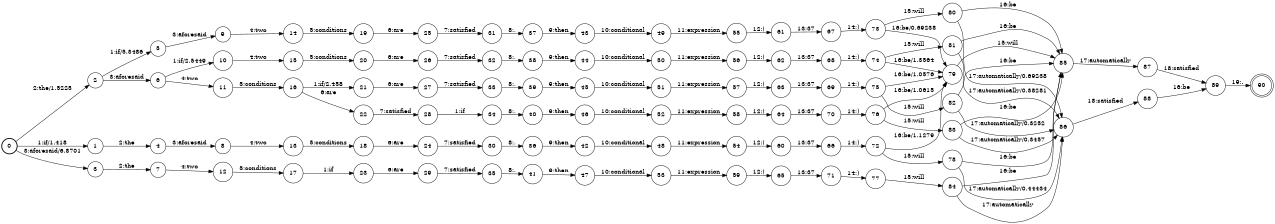 digraph FST {
rankdir = LR;
size = "8.5,11";
label = "";
center = 1;
orientation = Portrait;
ranksep = "0.4";
nodesep = "0.25";
0 [label = "0", shape = circle, style = bold, fontsize = 14]
	0 -> 1 [label = "1:if/1.418", fontsize = 14];
	0 -> 2 [label = "2:the/1.5225", fontsize = 14];
	0 -> 3 [label = "3:aforesaid/6.8701", fontsize = 14];
1 [label = "1", shape = circle, style = solid, fontsize = 14]
	1 -> 4 [label = "2:the", fontsize = 14];
2 [label = "2", shape = circle, style = solid, fontsize = 14]
	2 -> 5 [label = "1:if/5.3486", fontsize = 14];
	2 -> 6 [label = "3:aforesaid", fontsize = 14];
3 [label = "3", shape = circle, style = solid, fontsize = 14]
	3 -> 7 [label = "2:the", fontsize = 14];
4 [label = "4", shape = circle, style = solid, fontsize = 14]
	4 -> 8 [label = "3:aforesaid", fontsize = 14];
5 [label = "5", shape = circle, style = solid, fontsize = 14]
	5 -> 9 [label = "3:aforesaid", fontsize = 14];
6 [label = "6", shape = circle, style = solid, fontsize = 14]
	6 -> 10 [label = "1:if/2.5449", fontsize = 14];
	6 -> 11 [label = "4:two", fontsize = 14];
7 [label = "7", shape = circle, style = solid, fontsize = 14]
	7 -> 12 [label = "4:two", fontsize = 14];
8 [label = "8", shape = circle, style = solid, fontsize = 14]
	8 -> 13 [label = "4:two", fontsize = 14];
9 [label = "9", shape = circle, style = solid, fontsize = 14]
	9 -> 14 [label = "4:two", fontsize = 14];
10 [label = "10", shape = circle, style = solid, fontsize = 14]
	10 -> 15 [label = "4:two", fontsize = 14];
11 [label = "11", shape = circle, style = solid, fontsize = 14]
	11 -> 16 [label = "5:conditions", fontsize = 14];
12 [label = "12", shape = circle, style = solid, fontsize = 14]
	12 -> 17 [label = "5:conditions", fontsize = 14];
13 [label = "13", shape = circle, style = solid, fontsize = 14]
	13 -> 18 [label = "5:conditions", fontsize = 14];
14 [label = "14", shape = circle, style = solid, fontsize = 14]
	14 -> 19 [label = "5:conditions", fontsize = 14];
15 [label = "15", shape = circle, style = solid, fontsize = 14]
	15 -> 20 [label = "5:conditions", fontsize = 14];
16 [label = "16", shape = circle, style = solid, fontsize = 14]
	16 -> 21 [label = "1:if/2.458", fontsize = 14];
	16 -> 22 [label = "6:are", fontsize = 14];
17 [label = "17", shape = circle, style = solid, fontsize = 14]
	17 -> 23 [label = "1:if", fontsize = 14];
18 [label = "18", shape = circle, style = solid, fontsize = 14]
	18 -> 24 [label = "6:are", fontsize = 14];
19 [label = "19", shape = circle, style = solid, fontsize = 14]
	19 -> 25 [label = "6:are", fontsize = 14];
20 [label = "20", shape = circle, style = solid, fontsize = 14]
	20 -> 26 [label = "6:are", fontsize = 14];
21 [label = "21", shape = circle, style = solid, fontsize = 14]
	21 -> 27 [label = "6:are", fontsize = 14];
22 [label = "22", shape = circle, style = solid, fontsize = 14]
	22 -> 28 [label = "7:satisfied", fontsize = 14];
23 [label = "23", shape = circle, style = solid, fontsize = 14]
	23 -> 29 [label = "6:are", fontsize = 14];
24 [label = "24", shape = circle, style = solid, fontsize = 14]
	24 -> 30 [label = "7:satisfied", fontsize = 14];
25 [label = "25", shape = circle, style = solid, fontsize = 14]
	25 -> 31 [label = "7:satisfied", fontsize = 14];
26 [label = "26", shape = circle, style = solid, fontsize = 14]
	26 -> 32 [label = "7:satisfied", fontsize = 14];
27 [label = "27", shape = circle, style = solid, fontsize = 14]
	27 -> 33 [label = "7:satisfied", fontsize = 14];
28 [label = "28", shape = circle, style = solid, fontsize = 14]
	28 -> 34 [label = "1:if", fontsize = 14];
29 [label = "29", shape = circle, style = solid, fontsize = 14]
	29 -> 35 [label = "7:satisfied", fontsize = 14];
30 [label = "30", shape = circle, style = solid, fontsize = 14]
	30 -> 36 [label = "8:,", fontsize = 14];
31 [label = "31", shape = circle, style = solid, fontsize = 14]
	31 -> 37 [label = "8:,", fontsize = 14];
32 [label = "32", shape = circle, style = solid, fontsize = 14]
	32 -> 38 [label = "8:,", fontsize = 14];
33 [label = "33", shape = circle, style = solid, fontsize = 14]
	33 -> 39 [label = "8:,", fontsize = 14];
34 [label = "34", shape = circle, style = solid, fontsize = 14]
	34 -> 40 [label = "8:,", fontsize = 14];
35 [label = "35", shape = circle, style = solid, fontsize = 14]
	35 -> 41 [label = "8:,", fontsize = 14];
36 [label = "36", shape = circle, style = solid, fontsize = 14]
	36 -> 42 [label = "9:then", fontsize = 14];
37 [label = "37", shape = circle, style = solid, fontsize = 14]
	37 -> 43 [label = "9:then", fontsize = 14];
38 [label = "38", shape = circle, style = solid, fontsize = 14]
	38 -> 44 [label = "9:then", fontsize = 14];
39 [label = "39", shape = circle, style = solid, fontsize = 14]
	39 -> 45 [label = "9:then", fontsize = 14];
40 [label = "40", shape = circle, style = solid, fontsize = 14]
	40 -> 46 [label = "9:then", fontsize = 14];
41 [label = "41", shape = circle, style = solid, fontsize = 14]
	41 -> 47 [label = "9:then", fontsize = 14];
42 [label = "42", shape = circle, style = solid, fontsize = 14]
	42 -> 48 [label = "10:conditional", fontsize = 14];
43 [label = "43", shape = circle, style = solid, fontsize = 14]
	43 -> 49 [label = "10:conditional", fontsize = 14];
44 [label = "44", shape = circle, style = solid, fontsize = 14]
	44 -> 50 [label = "10:conditional", fontsize = 14];
45 [label = "45", shape = circle, style = solid, fontsize = 14]
	45 -> 51 [label = "10:conditional", fontsize = 14];
46 [label = "46", shape = circle, style = solid, fontsize = 14]
	46 -> 52 [label = "10:conditional", fontsize = 14];
47 [label = "47", shape = circle, style = solid, fontsize = 14]
	47 -> 53 [label = "10:conditional", fontsize = 14];
48 [label = "48", shape = circle, style = solid, fontsize = 14]
	48 -> 54 [label = "11:expression", fontsize = 14];
49 [label = "49", shape = circle, style = solid, fontsize = 14]
	49 -> 55 [label = "11:expression", fontsize = 14];
50 [label = "50", shape = circle, style = solid, fontsize = 14]
	50 -> 56 [label = "11:expression", fontsize = 14];
51 [label = "51", shape = circle, style = solid, fontsize = 14]
	51 -> 57 [label = "11:expression", fontsize = 14];
52 [label = "52", shape = circle, style = solid, fontsize = 14]
	52 -> 58 [label = "11:expression", fontsize = 14];
53 [label = "53", shape = circle, style = solid, fontsize = 14]
	53 -> 59 [label = "11:expression", fontsize = 14];
54 [label = "54", shape = circle, style = solid, fontsize = 14]
	54 -> 60 [label = "12:(", fontsize = 14];
55 [label = "55", shape = circle, style = solid, fontsize = 14]
	55 -> 61 [label = "12:(", fontsize = 14];
56 [label = "56", shape = circle, style = solid, fontsize = 14]
	56 -> 62 [label = "12:(", fontsize = 14];
57 [label = "57", shape = circle, style = solid, fontsize = 14]
	57 -> 63 [label = "12:(", fontsize = 14];
58 [label = "58", shape = circle, style = solid, fontsize = 14]
	58 -> 64 [label = "12:(", fontsize = 14];
59 [label = "59", shape = circle, style = solid, fontsize = 14]
	59 -> 65 [label = "12:(", fontsize = 14];
60 [label = "60", shape = circle, style = solid, fontsize = 14]
	60 -> 66 [label = "13:37", fontsize = 14];
61 [label = "61", shape = circle, style = solid, fontsize = 14]
	61 -> 67 [label = "13:37", fontsize = 14];
62 [label = "62", shape = circle, style = solid, fontsize = 14]
	62 -> 68 [label = "13:37", fontsize = 14];
63 [label = "63", shape = circle, style = solid, fontsize = 14]
	63 -> 69 [label = "13:37", fontsize = 14];
64 [label = "64", shape = circle, style = solid, fontsize = 14]
	64 -> 70 [label = "13:37", fontsize = 14];
65 [label = "65", shape = circle, style = solid, fontsize = 14]
	65 -> 71 [label = "13:37", fontsize = 14];
66 [label = "66", shape = circle, style = solid, fontsize = 14]
	66 -> 72 [label = "14:)", fontsize = 14];
67 [label = "67", shape = circle, style = solid, fontsize = 14]
	67 -> 73 [label = "14:)", fontsize = 14];
68 [label = "68", shape = circle, style = solid, fontsize = 14]
	68 -> 74 [label = "14:)", fontsize = 14];
69 [label = "69", shape = circle, style = solid, fontsize = 14]
	69 -> 75 [label = "14:)", fontsize = 14];
70 [label = "70", shape = circle, style = solid, fontsize = 14]
	70 -> 76 [label = "14:)", fontsize = 14];
71 [label = "71", shape = circle, style = solid, fontsize = 14]
	71 -> 77 [label = "14:)", fontsize = 14];
72 [label = "72", shape = circle, style = solid, fontsize = 14]
	72 -> 78 [label = "15:will", fontsize = 14];
	72 -> 79 [label = "16:be/1.1279", fontsize = 14];
73 [label = "73", shape = circle, style = solid, fontsize = 14]
	73 -> 80 [label = "15:will", fontsize = 14];
	73 -> 79 [label = "16:be/0.69238", fontsize = 14];
74 [label = "74", shape = circle, style = solid, fontsize = 14]
	74 -> 81 [label = "15:will", fontsize = 14];
	74 -> 79 [label = "16:be/1.3564", fontsize = 14];
75 [label = "75", shape = circle, style = solid, fontsize = 14]
	75 -> 82 [label = "15:will", fontsize = 14];
	75 -> 79 [label = "16:be/1.0576", fontsize = 14];
76 [label = "76", shape = circle, style = solid, fontsize = 14]
	76 -> 83 [label = "15:will", fontsize = 14];
	76 -> 79 [label = "16:be/1.0615", fontsize = 14];
77 [label = "77", shape = circle, style = solid, fontsize = 14]
	77 -> 84 [label = "15:will", fontsize = 14];
78 [label = "78", shape = circle, style = solid, fontsize = 14]
	78 -> 85 [label = "16:be", fontsize = 14];
	78 -> 86 [label = "17:automatically/0.44434", fontsize = 14];
79 [label = "79", shape = circle, style = solid, fontsize = 14]
	79 -> 85 [label = "15:will", fontsize = 14];
80 [label = "80", shape = circle, style = solid, fontsize = 14]
	80 -> 85 [label = "16:be", fontsize = 14];
	80 -> 86 [label = "17:automatically/0.69238", fontsize = 14];
81 [label = "81", shape = circle, style = solid, fontsize = 14]
	81 -> 85 [label = "16:be", fontsize = 14];
	81 -> 86 [label = "17:automatically/0.38281", fontsize = 14];
82 [label = "82", shape = circle, style = solid, fontsize = 14]
	82 -> 85 [label = "16:be", fontsize = 14];
	82 -> 86 [label = "17:automatically/0.3252", fontsize = 14];
83 [label = "83", shape = circle, style = solid, fontsize = 14]
	83 -> 85 [label = "16:be", fontsize = 14];
	83 -> 86 [label = "17:automatically/0.3457", fontsize = 14];
84 [label = "84", shape = circle, style = solid, fontsize = 14]
	84 -> 85 [label = "16:be", fontsize = 14];
	84 -> 86 [label = "17:automatically", fontsize = 14];
85 [label = "85", shape = circle, style = solid, fontsize = 14]
	85 -> 87 [label = "17:automatically", fontsize = 14];
86 [label = "86", shape = circle, style = solid, fontsize = 14]
	86 -> 88 [label = "18:satisfied", fontsize = 14];
87 [label = "87", shape = circle, style = solid, fontsize = 14]
	87 -> 89 [label = "18:satisfied", fontsize = 14];
88 [label = "88", shape = circle, style = solid, fontsize = 14]
	88 -> 89 [label = "16:be", fontsize = 14];
89 [label = "89", shape = circle, style = solid, fontsize = 14]
	89 -> 90 [label = "19:.", fontsize = 14];
90 [label = "90", shape = doublecircle, style = solid, fontsize = 14]
}
